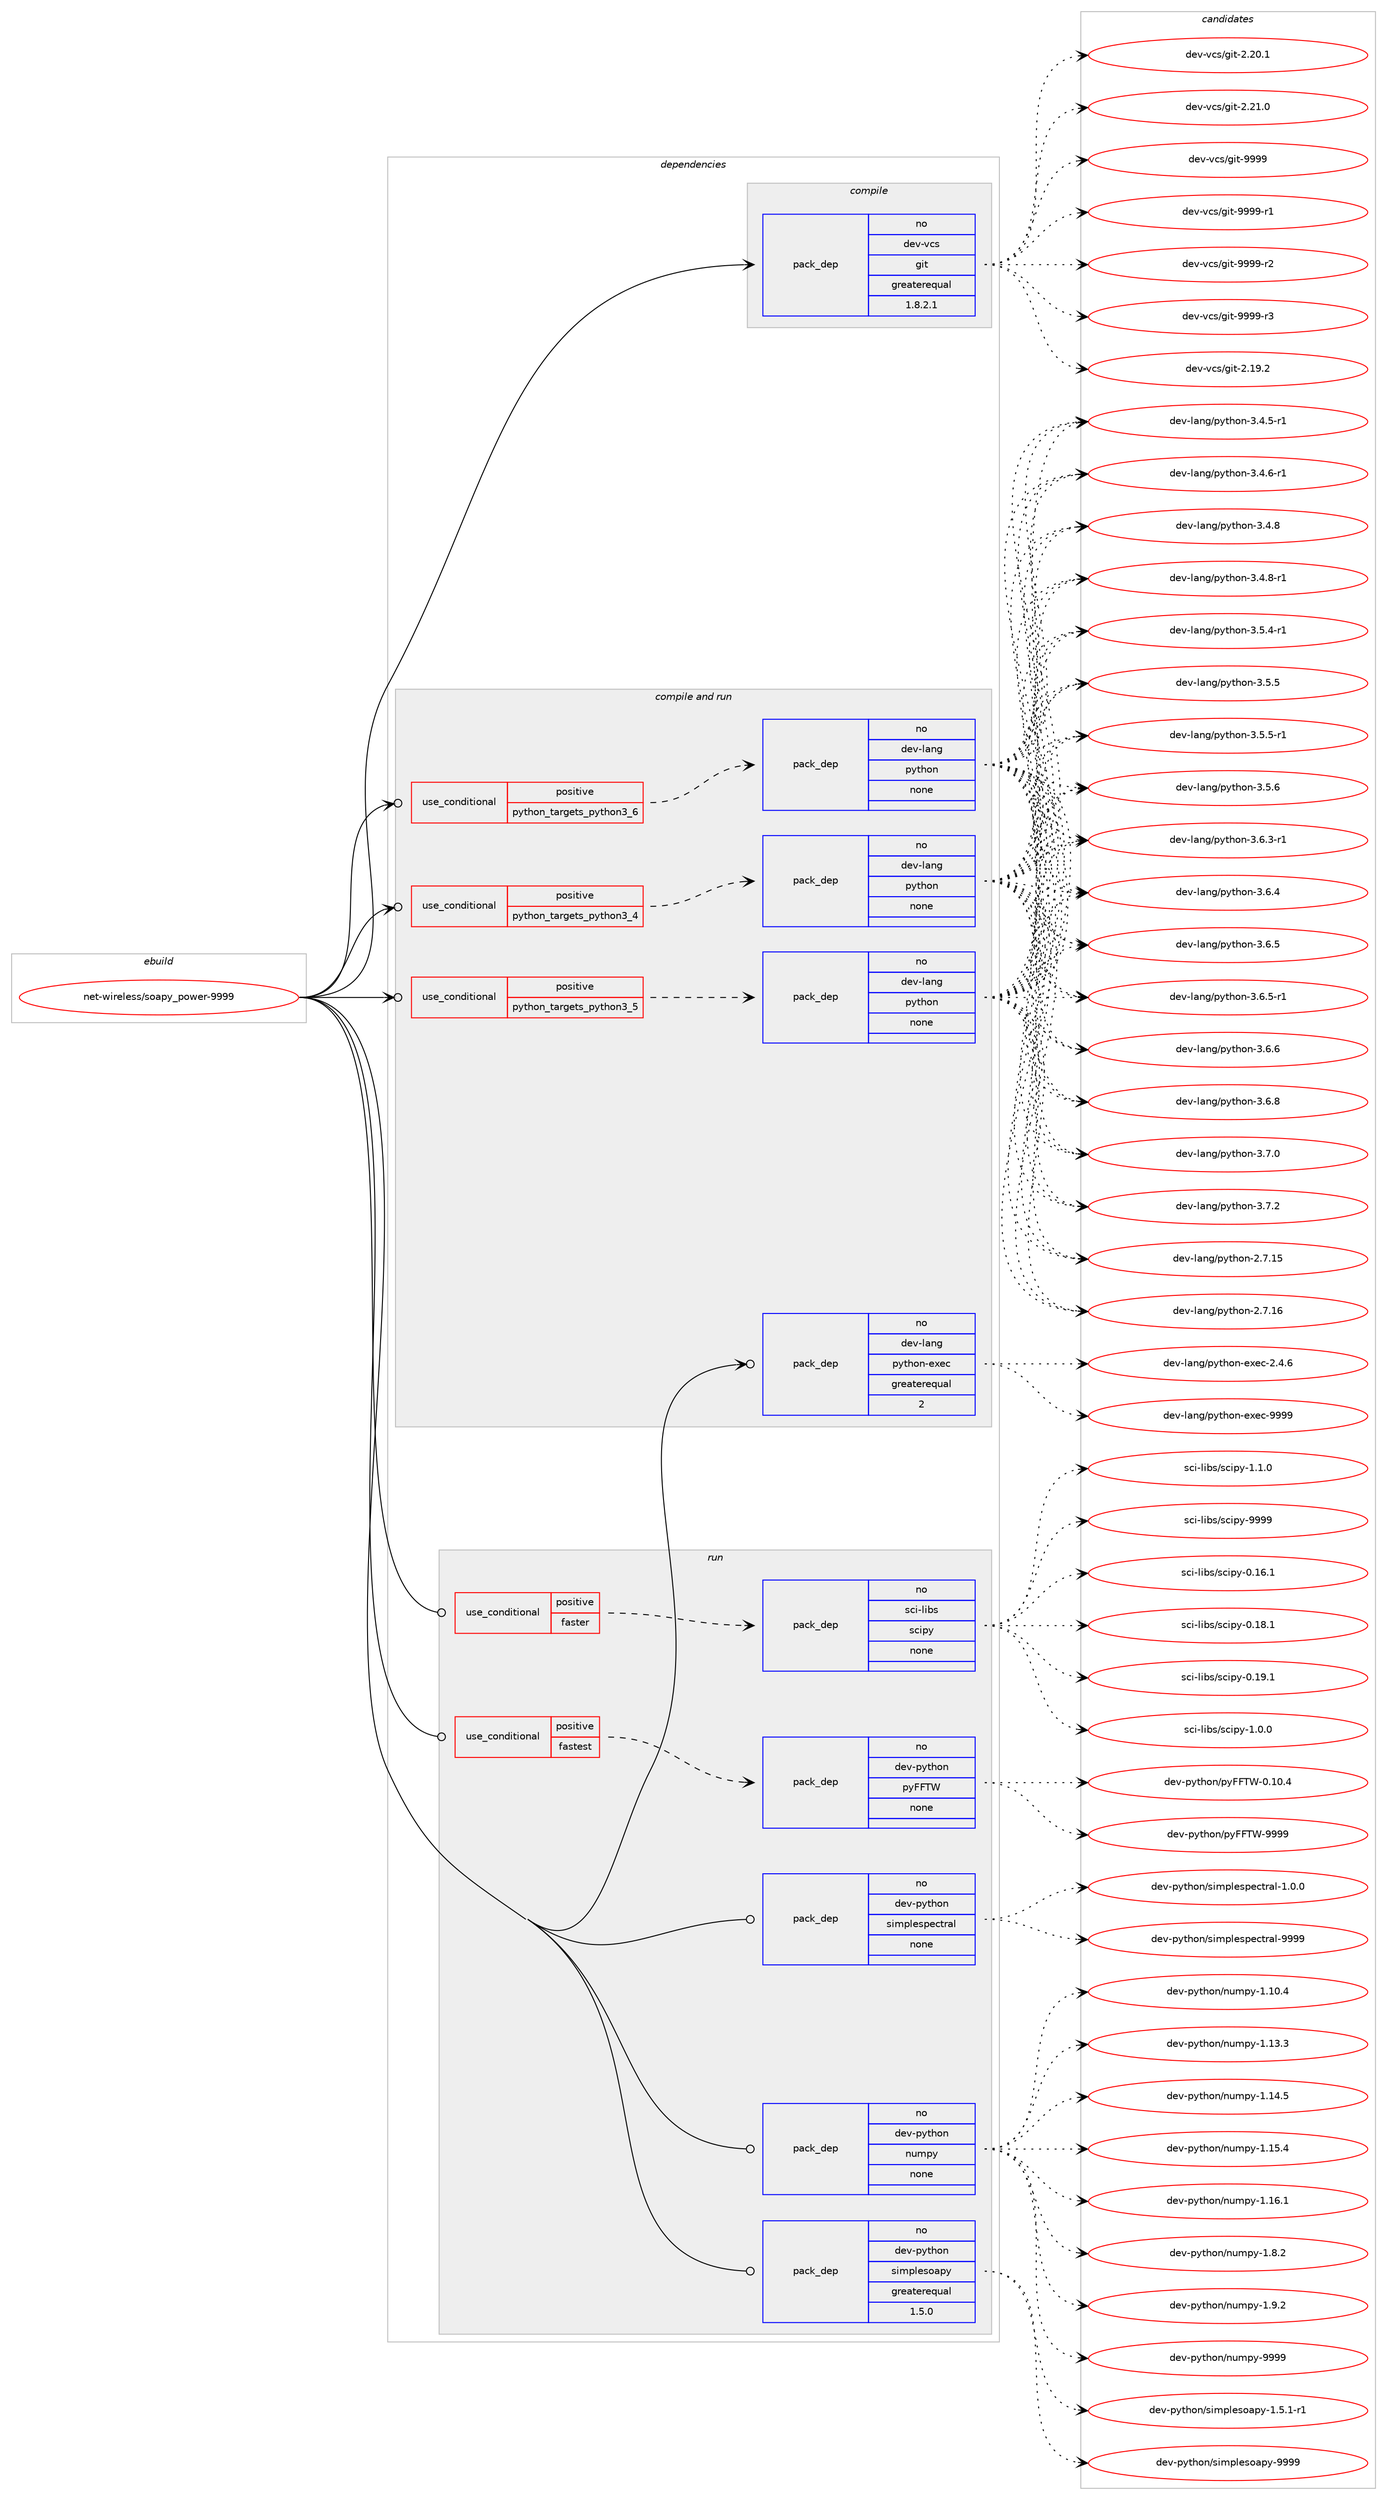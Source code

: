 digraph prolog {

# *************
# Graph options
# *************

newrank=true;
concentrate=true;
compound=true;
graph [rankdir=LR,fontname=Helvetica,fontsize=10,ranksep=1.5];#, ranksep=2.5, nodesep=0.2];
edge  [arrowhead=vee];
node  [fontname=Helvetica,fontsize=10];

# **********
# The ebuild
# **********

subgraph cluster_leftcol {
color=gray;
rank=same;
label=<<i>ebuild</i>>;
id [label="net-wireless/soapy_power-9999", color=red, width=4, href="../net-wireless/soapy_power-9999.svg"];
}

# ****************
# The dependencies
# ****************

subgraph cluster_midcol {
color=gray;
label=<<i>dependencies</i>>;
subgraph cluster_compile {
fillcolor="#eeeeee";
style=filled;
label=<<i>compile</i>>;
subgraph pack1202224 {
dependency1681240 [label=<<TABLE BORDER="0" CELLBORDER="1" CELLSPACING="0" CELLPADDING="4" WIDTH="220"><TR><TD ROWSPAN="6" CELLPADDING="30">pack_dep</TD></TR><TR><TD WIDTH="110">no</TD></TR><TR><TD>dev-vcs</TD></TR><TR><TD>git</TD></TR><TR><TD>greaterequal</TD></TR><TR><TD>1.8.2.1</TD></TR></TABLE>>, shape=none, color=blue];
}
id:e -> dependency1681240:w [weight=20,style="solid",arrowhead="vee"];
}
subgraph cluster_compileandrun {
fillcolor="#eeeeee";
style=filled;
label=<<i>compile and run</i>>;
subgraph cond451497 {
dependency1681241 [label=<<TABLE BORDER="0" CELLBORDER="1" CELLSPACING="0" CELLPADDING="4"><TR><TD ROWSPAN="3" CELLPADDING="10">use_conditional</TD></TR><TR><TD>positive</TD></TR><TR><TD>python_targets_python3_4</TD></TR></TABLE>>, shape=none, color=red];
subgraph pack1202225 {
dependency1681242 [label=<<TABLE BORDER="0" CELLBORDER="1" CELLSPACING="0" CELLPADDING="4" WIDTH="220"><TR><TD ROWSPAN="6" CELLPADDING="30">pack_dep</TD></TR><TR><TD WIDTH="110">no</TD></TR><TR><TD>dev-lang</TD></TR><TR><TD>python</TD></TR><TR><TD>none</TD></TR><TR><TD></TD></TR></TABLE>>, shape=none, color=blue];
}
dependency1681241:e -> dependency1681242:w [weight=20,style="dashed",arrowhead="vee"];
}
id:e -> dependency1681241:w [weight=20,style="solid",arrowhead="odotvee"];
subgraph cond451498 {
dependency1681243 [label=<<TABLE BORDER="0" CELLBORDER="1" CELLSPACING="0" CELLPADDING="4"><TR><TD ROWSPAN="3" CELLPADDING="10">use_conditional</TD></TR><TR><TD>positive</TD></TR><TR><TD>python_targets_python3_5</TD></TR></TABLE>>, shape=none, color=red];
subgraph pack1202226 {
dependency1681244 [label=<<TABLE BORDER="0" CELLBORDER="1" CELLSPACING="0" CELLPADDING="4" WIDTH="220"><TR><TD ROWSPAN="6" CELLPADDING="30">pack_dep</TD></TR><TR><TD WIDTH="110">no</TD></TR><TR><TD>dev-lang</TD></TR><TR><TD>python</TD></TR><TR><TD>none</TD></TR><TR><TD></TD></TR></TABLE>>, shape=none, color=blue];
}
dependency1681243:e -> dependency1681244:w [weight=20,style="dashed",arrowhead="vee"];
}
id:e -> dependency1681243:w [weight=20,style="solid",arrowhead="odotvee"];
subgraph cond451499 {
dependency1681245 [label=<<TABLE BORDER="0" CELLBORDER="1" CELLSPACING="0" CELLPADDING="4"><TR><TD ROWSPAN="3" CELLPADDING="10">use_conditional</TD></TR><TR><TD>positive</TD></TR><TR><TD>python_targets_python3_6</TD></TR></TABLE>>, shape=none, color=red];
subgraph pack1202227 {
dependency1681246 [label=<<TABLE BORDER="0" CELLBORDER="1" CELLSPACING="0" CELLPADDING="4" WIDTH="220"><TR><TD ROWSPAN="6" CELLPADDING="30">pack_dep</TD></TR><TR><TD WIDTH="110">no</TD></TR><TR><TD>dev-lang</TD></TR><TR><TD>python</TD></TR><TR><TD>none</TD></TR><TR><TD></TD></TR></TABLE>>, shape=none, color=blue];
}
dependency1681245:e -> dependency1681246:w [weight=20,style="dashed",arrowhead="vee"];
}
id:e -> dependency1681245:w [weight=20,style="solid",arrowhead="odotvee"];
subgraph pack1202228 {
dependency1681247 [label=<<TABLE BORDER="0" CELLBORDER="1" CELLSPACING="0" CELLPADDING="4" WIDTH="220"><TR><TD ROWSPAN="6" CELLPADDING="30">pack_dep</TD></TR><TR><TD WIDTH="110">no</TD></TR><TR><TD>dev-lang</TD></TR><TR><TD>python-exec</TD></TR><TR><TD>greaterequal</TD></TR><TR><TD>2</TD></TR></TABLE>>, shape=none, color=blue];
}
id:e -> dependency1681247:w [weight=20,style="solid",arrowhead="odotvee"];
}
subgraph cluster_run {
fillcolor="#eeeeee";
style=filled;
label=<<i>run</i>>;
subgraph cond451500 {
dependency1681248 [label=<<TABLE BORDER="0" CELLBORDER="1" CELLSPACING="0" CELLPADDING="4"><TR><TD ROWSPAN="3" CELLPADDING="10">use_conditional</TD></TR><TR><TD>positive</TD></TR><TR><TD>faster</TD></TR></TABLE>>, shape=none, color=red];
subgraph pack1202229 {
dependency1681249 [label=<<TABLE BORDER="0" CELLBORDER="1" CELLSPACING="0" CELLPADDING="4" WIDTH="220"><TR><TD ROWSPAN="6" CELLPADDING="30">pack_dep</TD></TR><TR><TD WIDTH="110">no</TD></TR><TR><TD>sci-libs</TD></TR><TR><TD>scipy</TD></TR><TR><TD>none</TD></TR><TR><TD></TD></TR></TABLE>>, shape=none, color=blue];
}
dependency1681248:e -> dependency1681249:w [weight=20,style="dashed",arrowhead="vee"];
}
id:e -> dependency1681248:w [weight=20,style="solid",arrowhead="odot"];
subgraph cond451501 {
dependency1681250 [label=<<TABLE BORDER="0" CELLBORDER="1" CELLSPACING="0" CELLPADDING="4"><TR><TD ROWSPAN="3" CELLPADDING="10">use_conditional</TD></TR><TR><TD>positive</TD></TR><TR><TD>fastest</TD></TR></TABLE>>, shape=none, color=red];
subgraph pack1202230 {
dependency1681251 [label=<<TABLE BORDER="0" CELLBORDER="1" CELLSPACING="0" CELLPADDING="4" WIDTH="220"><TR><TD ROWSPAN="6" CELLPADDING="30">pack_dep</TD></TR><TR><TD WIDTH="110">no</TD></TR><TR><TD>dev-python</TD></TR><TR><TD>pyFFTW</TD></TR><TR><TD>none</TD></TR><TR><TD></TD></TR></TABLE>>, shape=none, color=blue];
}
dependency1681250:e -> dependency1681251:w [weight=20,style="dashed",arrowhead="vee"];
}
id:e -> dependency1681250:w [weight=20,style="solid",arrowhead="odot"];
subgraph pack1202231 {
dependency1681252 [label=<<TABLE BORDER="0" CELLBORDER="1" CELLSPACING="0" CELLPADDING="4" WIDTH="220"><TR><TD ROWSPAN="6" CELLPADDING="30">pack_dep</TD></TR><TR><TD WIDTH="110">no</TD></TR><TR><TD>dev-python</TD></TR><TR><TD>numpy</TD></TR><TR><TD>none</TD></TR><TR><TD></TD></TR></TABLE>>, shape=none, color=blue];
}
id:e -> dependency1681252:w [weight=20,style="solid",arrowhead="odot"];
subgraph pack1202232 {
dependency1681253 [label=<<TABLE BORDER="0" CELLBORDER="1" CELLSPACING="0" CELLPADDING="4" WIDTH="220"><TR><TD ROWSPAN="6" CELLPADDING="30">pack_dep</TD></TR><TR><TD WIDTH="110">no</TD></TR><TR><TD>dev-python</TD></TR><TR><TD>simplesoapy</TD></TR><TR><TD>greaterequal</TD></TR><TR><TD>1.5.0</TD></TR></TABLE>>, shape=none, color=blue];
}
id:e -> dependency1681253:w [weight=20,style="solid",arrowhead="odot"];
subgraph pack1202233 {
dependency1681254 [label=<<TABLE BORDER="0" CELLBORDER="1" CELLSPACING="0" CELLPADDING="4" WIDTH="220"><TR><TD ROWSPAN="6" CELLPADDING="30">pack_dep</TD></TR><TR><TD WIDTH="110">no</TD></TR><TR><TD>dev-python</TD></TR><TR><TD>simplespectral</TD></TR><TR><TD>none</TD></TR><TR><TD></TD></TR></TABLE>>, shape=none, color=blue];
}
id:e -> dependency1681254:w [weight=20,style="solid",arrowhead="odot"];
}
}

# **************
# The candidates
# **************

subgraph cluster_choices {
rank=same;
color=gray;
label=<<i>candidates</i>>;

subgraph choice1202224 {
color=black;
nodesep=1;
choice10010111845118991154710310511645504649574650 [label="dev-vcs/git-2.19.2", color=red, width=4,href="../dev-vcs/git-2.19.2.svg"];
choice10010111845118991154710310511645504650484649 [label="dev-vcs/git-2.20.1", color=red, width=4,href="../dev-vcs/git-2.20.1.svg"];
choice10010111845118991154710310511645504650494648 [label="dev-vcs/git-2.21.0", color=red, width=4,href="../dev-vcs/git-2.21.0.svg"];
choice1001011184511899115471031051164557575757 [label="dev-vcs/git-9999", color=red, width=4,href="../dev-vcs/git-9999.svg"];
choice10010111845118991154710310511645575757574511449 [label="dev-vcs/git-9999-r1", color=red, width=4,href="../dev-vcs/git-9999-r1.svg"];
choice10010111845118991154710310511645575757574511450 [label="dev-vcs/git-9999-r2", color=red, width=4,href="../dev-vcs/git-9999-r2.svg"];
choice10010111845118991154710310511645575757574511451 [label="dev-vcs/git-9999-r3", color=red, width=4,href="../dev-vcs/git-9999-r3.svg"];
dependency1681240:e -> choice10010111845118991154710310511645504649574650:w [style=dotted,weight="100"];
dependency1681240:e -> choice10010111845118991154710310511645504650484649:w [style=dotted,weight="100"];
dependency1681240:e -> choice10010111845118991154710310511645504650494648:w [style=dotted,weight="100"];
dependency1681240:e -> choice1001011184511899115471031051164557575757:w [style=dotted,weight="100"];
dependency1681240:e -> choice10010111845118991154710310511645575757574511449:w [style=dotted,weight="100"];
dependency1681240:e -> choice10010111845118991154710310511645575757574511450:w [style=dotted,weight="100"];
dependency1681240:e -> choice10010111845118991154710310511645575757574511451:w [style=dotted,weight="100"];
}
subgraph choice1202225 {
color=black;
nodesep=1;
choice10010111845108971101034711212111610411111045504655464953 [label="dev-lang/python-2.7.15", color=red, width=4,href="../dev-lang/python-2.7.15.svg"];
choice10010111845108971101034711212111610411111045504655464954 [label="dev-lang/python-2.7.16", color=red, width=4,href="../dev-lang/python-2.7.16.svg"];
choice1001011184510897110103471121211161041111104551465246534511449 [label="dev-lang/python-3.4.5-r1", color=red, width=4,href="../dev-lang/python-3.4.5-r1.svg"];
choice1001011184510897110103471121211161041111104551465246544511449 [label="dev-lang/python-3.4.6-r1", color=red, width=4,href="../dev-lang/python-3.4.6-r1.svg"];
choice100101118451089711010347112121116104111110455146524656 [label="dev-lang/python-3.4.8", color=red, width=4,href="../dev-lang/python-3.4.8.svg"];
choice1001011184510897110103471121211161041111104551465246564511449 [label="dev-lang/python-3.4.8-r1", color=red, width=4,href="../dev-lang/python-3.4.8-r1.svg"];
choice1001011184510897110103471121211161041111104551465346524511449 [label="dev-lang/python-3.5.4-r1", color=red, width=4,href="../dev-lang/python-3.5.4-r1.svg"];
choice100101118451089711010347112121116104111110455146534653 [label="dev-lang/python-3.5.5", color=red, width=4,href="../dev-lang/python-3.5.5.svg"];
choice1001011184510897110103471121211161041111104551465346534511449 [label="dev-lang/python-3.5.5-r1", color=red, width=4,href="../dev-lang/python-3.5.5-r1.svg"];
choice100101118451089711010347112121116104111110455146534654 [label="dev-lang/python-3.5.6", color=red, width=4,href="../dev-lang/python-3.5.6.svg"];
choice1001011184510897110103471121211161041111104551465446514511449 [label="dev-lang/python-3.6.3-r1", color=red, width=4,href="../dev-lang/python-3.6.3-r1.svg"];
choice100101118451089711010347112121116104111110455146544652 [label="dev-lang/python-3.6.4", color=red, width=4,href="../dev-lang/python-3.6.4.svg"];
choice100101118451089711010347112121116104111110455146544653 [label="dev-lang/python-3.6.5", color=red, width=4,href="../dev-lang/python-3.6.5.svg"];
choice1001011184510897110103471121211161041111104551465446534511449 [label="dev-lang/python-3.6.5-r1", color=red, width=4,href="../dev-lang/python-3.6.5-r1.svg"];
choice100101118451089711010347112121116104111110455146544654 [label="dev-lang/python-3.6.6", color=red, width=4,href="../dev-lang/python-3.6.6.svg"];
choice100101118451089711010347112121116104111110455146544656 [label="dev-lang/python-3.6.8", color=red, width=4,href="../dev-lang/python-3.6.8.svg"];
choice100101118451089711010347112121116104111110455146554648 [label="dev-lang/python-3.7.0", color=red, width=4,href="../dev-lang/python-3.7.0.svg"];
choice100101118451089711010347112121116104111110455146554650 [label="dev-lang/python-3.7.2", color=red, width=4,href="../dev-lang/python-3.7.2.svg"];
dependency1681242:e -> choice10010111845108971101034711212111610411111045504655464953:w [style=dotted,weight="100"];
dependency1681242:e -> choice10010111845108971101034711212111610411111045504655464954:w [style=dotted,weight="100"];
dependency1681242:e -> choice1001011184510897110103471121211161041111104551465246534511449:w [style=dotted,weight="100"];
dependency1681242:e -> choice1001011184510897110103471121211161041111104551465246544511449:w [style=dotted,weight="100"];
dependency1681242:e -> choice100101118451089711010347112121116104111110455146524656:w [style=dotted,weight="100"];
dependency1681242:e -> choice1001011184510897110103471121211161041111104551465246564511449:w [style=dotted,weight="100"];
dependency1681242:e -> choice1001011184510897110103471121211161041111104551465346524511449:w [style=dotted,weight="100"];
dependency1681242:e -> choice100101118451089711010347112121116104111110455146534653:w [style=dotted,weight="100"];
dependency1681242:e -> choice1001011184510897110103471121211161041111104551465346534511449:w [style=dotted,weight="100"];
dependency1681242:e -> choice100101118451089711010347112121116104111110455146534654:w [style=dotted,weight="100"];
dependency1681242:e -> choice1001011184510897110103471121211161041111104551465446514511449:w [style=dotted,weight="100"];
dependency1681242:e -> choice100101118451089711010347112121116104111110455146544652:w [style=dotted,weight="100"];
dependency1681242:e -> choice100101118451089711010347112121116104111110455146544653:w [style=dotted,weight="100"];
dependency1681242:e -> choice1001011184510897110103471121211161041111104551465446534511449:w [style=dotted,weight="100"];
dependency1681242:e -> choice100101118451089711010347112121116104111110455146544654:w [style=dotted,weight="100"];
dependency1681242:e -> choice100101118451089711010347112121116104111110455146544656:w [style=dotted,weight="100"];
dependency1681242:e -> choice100101118451089711010347112121116104111110455146554648:w [style=dotted,weight="100"];
dependency1681242:e -> choice100101118451089711010347112121116104111110455146554650:w [style=dotted,weight="100"];
}
subgraph choice1202226 {
color=black;
nodesep=1;
choice10010111845108971101034711212111610411111045504655464953 [label="dev-lang/python-2.7.15", color=red, width=4,href="../dev-lang/python-2.7.15.svg"];
choice10010111845108971101034711212111610411111045504655464954 [label="dev-lang/python-2.7.16", color=red, width=4,href="../dev-lang/python-2.7.16.svg"];
choice1001011184510897110103471121211161041111104551465246534511449 [label="dev-lang/python-3.4.5-r1", color=red, width=4,href="../dev-lang/python-3.4.5-r1.svg"];
choice1001011184510897110103471121211161041111104551465246544511449 [label="dev-lang/python-3.4.6-r1", color=red, width=4,href="../dev-lang/python-3.4.6-r1.svg"];
choice100101118451089711010347112121116104111110455146524656 [label="dev-lang/python-3.4.8", color=red, width=4,href="../dev-lang/python-3.4.8.svg"];
choice1001011184510897110103471121211161041111104551465246564511449 [label="dev-lang/python-3.4.8-r1", color=red, width=4,href="../dev-lang/python-3.4.8-r1.svg"];
choice1001011184510897110103471121211161041111104551465346524511449 [label="dev-lang/python-3.5.4-r1", color=red, width=4,href="../dev-lang/python-3.5.4-r1.svg"];
choice100101118451089711010347112121116104111110455146534653 [label="dev-lang/python-3.5.5", color=red, width=4,href="../dev-lang/python-3.5.5.svg"];
choice1001011184510897110103471121211161041111104551465346534511449 [label="dev-lang/python-3.5.5-r1", color=red, width=4,href="../dev-lang/python-3.5.5-r1.svg"];
choice100101118451089711010347112121116104111110455146534654 [label="dev-lang/python-3.5.6", color=red, width=4,href="../dev-lang/python-3.5.6.svg"];
choice1001011184510897110103471121211161041111104551465446514511449 [label="dev-lang/python-3.6.3-r1", color=red, width=4,href="../dev-lang/python-3.6.3-r1.svg"];
choice100101118451089711010347112121116104111110455146544652 [label="dev-lang/python-3.6.4", color=red, width=4,href="../dev-lang/python-3.6.4.svg"];
choice100101118451089711010347112121116104111110455146544653 [label="dev-lang/python-3.6.5", color=red, width=4,href="../dev-lang/python-3.6.5.svg"];
choice1001011184510897110103471121211161041111104551465446534511449 [label="dev-lang/python-3.6.5-r1", color=red, width=4,href="../dev-lang/python-3.6.5-r1.svg"];
choice100101118451089711010347112121116104111110455146544654 [label="dev-lang/python-3.6.6", color=red, width=4,href="../dev-lang/python-3.6.6.svg"];
choice100101118451089711010347112121116104111110455146544656 [label="dev-lang/python-3.6.8", color=red, width=4,href="../dev-lang/python-3.6.8.svg"];
choice100101118451089711010347112121116104111110455146554648 [label="dev-lang/python-3.7.0", color=red, width=4,href="../dev-lang/python-3.7.0.svg"];
choice100101118451089711010347112121116104111110455146554650 [label="dev-lang/python-3.7.2", color=red, width=4,href="../dev-lang/python-3.7.2.svg"];
dependency1681244:e -> choice10010111845108971101034711212111610411111045504655464953:w [style=dotted,weight="100"];
dependency1681244:e -> choice10010111845108971101034711212111610411111045504655464954:w [style=dotted,weight="100"];
dependency1681244:e -> choice1001011184510897110103471121211161041111104551465246534511449:w [style=dotted,weight="100"];
dependency1681244:e -> choice1001011184510897110103471121211161041111104551465246544511449:w [style=dotted,weight="100"];
dependency1681244:e -> choice100101118451089711010347112121116104111110455146524656:w [style=dotted,weight="100"];
dependency1681244:e -> choice1001011184510897110103471121211161041111104551465246564511449:w [style=dotted,weight="100"];
dependency1681244:e -> choice1001011184510897110103471121211161041111104551465346524511449:w [style=dotted,weight="100"];
dependency1681244:e -> choice100101118451089711010347112121116104111110455146534653:w [style=dotted,weight="100"];
dependency1681244:e -> choice1001011184510897110103471121211161041111104551465346534511449:w [style=dotted,weight="100"];
dependency1681244:e -> choice100101118451089711010347112121116104111110455146534654:w [style=dotted,weight="100"];
dependency1681244:e -> choice1001011184510897110103471121211161041111104551465446514511449:w [style=dotted,weight="100"];
dependency1681244:e -> choice100101118451089711010347112121116104111110455146544652:w [style=dotted,weight="100"];
dependency1681244:e -> choice100101118451089711010347112121116104111110455146544653:w [style=dotted,weight="100"];
dependency1681244:e -> choice1001011184510897110103471121211161041111104551465446534511449:w [style=dotted,weight="100"];
dependency1681244:e -> choice100101118451089711010347112121116104111110455146544654:w [style=dotted,weight="100"];
dependency1681244:e -> choice100101118451089711010347112121116104111110455146544656:w [style=dotted,weight="100"];
dependency1681244:e -> choice100101118451089711010347112121116104111110455146554648:w [style=dotted,weight="100"];
dependency1681244:e -> choice100101118451089711010347112121116104111110455146554650:w [style=dotted,weight="100"];
}
subgraph choice1202227 {
color=black;
nodesep=1;
choice10010111845108971101034711212111610411111045504655464953 [label="dev-lang/python-2.7.15", color=red, width=4,href="../dev-lang/python-2.7.15.svg"];
choice10010111845108971101034711212111610411111045504655464954 [label="dev-lang/python-2.7.16", color=red, width=4,href="../dev-lang/python-2.7.16.svg"];
choice1001011184510897110103471121211161041111104551465246534511449 [label="dev-lang/python-3.4.5-r1", color=red, width=4,href="../dev-lang/python-3.4.5-r1.svg"];
choice1001011184510897110103471121211161041111104551465246544511449 [label="dev-lang/python-3.4.6-r1", color=red, width=4,href="../dev-lang/python-3.4.6-r1.svg"];
choice100101118451089711010347112121116104111110455146524656 [label="dev-lang/python-3.4.8", color=red, width=4,href="../dev-lang/python-3.4.8.svg"];
choice1001011184510897110103471121211161041111104551465246564511449 [label="dev-lang/python-3.4.8-r1", color=red, width=4,href="../dev-lang/python-3.4.8-r1.svg"];
choice1001011184510897110103471121211161041111104551465346524511449 [label="dev-lang/python-3.5.4-r1", color=red, width=4,href="../dev-lang/python-3.5.4-r1.svg"];
choice100101118451089711010347112121116104111110455146534653 [label="dev-lang/python-3.5.5", color=red, width=4,href="../dev-lang/python-3.5.5.svg"];
choice1001011184510897110103471121211161041111104551465346534511449 [label="dev-lang/python-3.5.5-r1", color=red, width=4,href="../dev-lang/python-3.5.5-r1.svg"];
choice100101118451089711010347112121116104111110455146534654 [label="dev-lang/python-3.5.6", color=red, width=4,href="../dev-lang/python-3.5.6.svg"];
choice1001011184510897110103471121211161041111104551465446514511449 [label="dev-lang/python-3.6.3-r1", color=red, width=4,href="../dev-lang/python-3.6.3-r1.svg"];
choice100101118451089711010347112121116104111110455146544652 [label="dev-lang/python-3.6.4", color=red, width=4,href="../dev-lang/python-3.6.4.svg"];
choice100101118451089711010347112121116104111110455146544653 [label="dev-lang/python-3.6.5", color=red, width=4,href="../dev-lang/python-3.6.5.svg"];
choice1001011184510897110103471121211161041111104551465446534511449 [label="dev-lang/python-3.6.5-r1", color=red, width=4,href="../dev-lang/python-3.6.5-r1.svg"];
choice100101118451089711010347112121116104111110455146544654 [label="dev-lang/python-3.6.6", color=red, width=4,href="../dev-lang/python-3.6.6.svg"];
choice100101118451089711010347112121116104111110455146544656 [label="dev-lang/python-3.6.8", color=red, width=4,href="../dev-lang/python-3.6.8.svg"];
choice100101118451089711010347112121116104111110455146554648 [label="dev-lang/python-3.7.0", color=red, width=4,href="../dev-lang/python-3.7.0.svg"];
choice100101118451089711010347112121116104111110455146554650 [label="dev-lang/python-3.7.2", color=red, width=4,href="../dev-lang/python-3.7.2.svg"];
dependency1681246:e -> choice10010111845108971101034711212111610411111045504655464953:w [style=dotted,weight="100"];
dependency1681246:e -> choice10010111845108971101034711212111610411111045504655464954:w [style=dotted,weight="100"];
dependency1681246:e -> choice1001011184510897110103471121211161041111104551465246534511449:w [style=dotted,weight="100"];
dependency1681246:e -> choice1001011184510897110103471121211161041111104551465246544511449:w [style=dotted,weight="100"];
dependency1681246:e -> choice100101118451089711010347112121116104111110455146524656:w [style=dotted,weight="100"];
dependency1681246:e -> choice1001011184510897110103471121211161041111104551465246564511449:w [style=dotted,weight="100"];
dependency1681246:e -> choice1001011184510897110103471121211161041111104551465346524511449:w [style=dotted,weight="100"];
dependency1681246:e -> choice100101118451089711010347112121116104111110455146534653:w [style=dotted,weight="100"];
dependency1681246:e -> choice1001011184510897110103471121211161041111104551465346534511449:w [style=dotted,weight="100"];
dependency1681246:e -> choice100101118451089711010347112121116104111110455146534654:w [style=dotted,weight="100"];
dependency1681246:e -> choice1001011184510897110103471121211161041111104551465446514511449:w [style=dotted,weight="100"];
dependency1681246:e -> choice100101118451089711010347112121116104111110455146544652:w [style=dotted,weight="100"];
dependency1681246:e -> choice100101118451089711010347112121116104111110455146544653:w [style=dotted,weight="100"];
dependency1681246:e -> choice1001011184510897110103471121211161041111104551465446534511449:w [style=dotted,weight="100"];
dependency1681246:e -> choice100101118451089711010347112121116104111110455146544654:w [style=dotted,weight="100"];
dependency1681246:e -> choice100101118451089711010347112121116104111110455146544656:w [style=dotted,weight="100"];
dependency1681246:e -> choice100101118451089711010347112121116104111110455146554648:w [style=dotted,weight="100"];
dependency1681246:e -> choice100101118451089711010347112121116104111110455146554650:w [style=dotted,weight="100"];
}
subgraph choice1202228 {
color=black;
nodesep=1;
choice1001011184510897110103471121211161041111104510112010199455046524654 [label="dev-lang/python-exec-2.4.6", color=red, width=4,href="../dev-lang/python-exec-2.4.6.svg"];
choice10010111845108971101034711212111610411111045101120101994557575757 [label="dev-lang/python-exec-9999", color=red, width=4,href="../dev-lang/python-exec-9999.svg"];
dependency1681247:e -> choice1001011184510897110103471121211161041111104510112010199455046524654:w [style=dotted,weight="100"];
dependency1681247:e -> choice10010111845108971101034711212111610411111045101120101994557575757:w [style=dotted,weight="100"];
}
subgraph choice1202229 {
color=black;
nodesep=1;
choice115991054510810598115471159910511212145484649544649 [label="sci-libs/scipy-0.16.1", color=red, width=4,href="../sci-libs/scipy-0.16.1.svg"];
choice115991054510810598115471159910511212145484649564649 [label="sci-libs/scipy-0.18.1", color=red, width=4,href="../sci-libs/scipy-0.18.1.svg"];
choice115991054510810598115471159910511212145484649574649 [label="sci-libs/scipy-0.19.1", color=red, width=4,href="../sci-libs/scipy-0.19.1.svg"];
choice1159910545108105981154711599105112121454946484648 [label="sci-libs/scipy-1.0.0", color=red, width=4,href="../sci-libs/scipy-1.0.0.svg"];
choice1159910545108105981154711599105112121454946494648 [label="sci-libs/scipy-1.1.0", color=red, width=4,href="../sci-libs/scipy-1.1.0.svg"];
choice11599105451081059811547115991051121214557575757 [label="sci-libs/scipy-9999", color=red, width=4,href="../sci-libs/scipy-9999.svg"];
dependency1681249:e -> choice115991054510810598115471159910511212145484649544649:w [style=dotted,weight="100"];
dependency1681249:e -> choice115991054510810598115471159910511212145484649564649:w [style=dotted,weight="100"];
dependency1681249:e -> choice115991054510810598115471159910511212145484649574649:w [style=dotted,weight="100"];
dependency1681249:e -> choice1159910545108105981154711599105112121454946484648:w [style=dotted,weight="100"];
dependency1681249:e -> choice1159910545108105981154711599105112121454946494648:w [style=dotted,weight="100"];
dependency1681249:e -> choice11599105451081059811547115991051121214557575757:w [style=dotted,weight="100"];
}
subgraph choice1202230 {
color=black;
nodesep=1;
choice10010111845112121116104111110471121217070848745484649484652 [label="dev-python/pyFFTW-0.10.4", color=red, width=4,href="../dev-python/pyFFTW-0.10.4.svg"];
choice1001011184511212111610411111047112121707084874557575757 [label="dev-python/pyFFTW-9999", color=red, width=4,href="../dev-python/pyFFTW-9999.svg"];
dependency1681251:e -> choice10010111845112121116104111110471121217070848745484649484652:w [style=dotted,weight="100"];
dependency1681251:e -> choice1001011184511212111610411111047112121707084874557575757:w [style=dotted,weight="100"];
}
subgraph choice1202231 {
color=black;
nodesep=1;
choice100101118451121211161041111104711011710911212145494649484652 [label="dev-python/numpy-1.10.4", color=red, width=4,href="../dev-python/numpy-1.10.4.svg"];
choice100101118451121211161041111104711011710911212145494649514651 [label="dev-python/numpy-1.13.3", color=red, width=4,href="../dev-python/numpy-1.13.3.svg"];
choice100101118451121211161041111104711011710911212145494649524653 [label="dev-python/numpy-1.14.5", color=red, width=4,href="../dev-python/numpy-1.14.5.svg"];
choice100101118451121211161041111104711011710911212145494649534652 [label="dev-python/numpy-1.15.4", color=red, width=4,href="../dev-python/numpy-1.15.4.svg"];
choice100101118451121211161041111104711011710911212145494649544649 [label="dev-python/numpy-1.16.1", color=red, width=4,href="../dev-python/numpy-1.16.1.svg"];
choice1001011184511212111610411111047110117109112121454946564650 [label="dev-python/numpy-1.8.2", color=red, width=4,href="../dev-python/numpy-1.8.2.svg"];
choice1001011184511212111610411111047110117109112121454946574650 [label="dev-python/numpy-1.9.2", color=red, width=4,href="../dev-python/numpy-1.9.2.svg"];
choice10010111845112121116104111110471101171091121214557575757 [label="dev-python/numpy-9999", color=red, width=4,href="../dev-python/numpy-9999.svg"];
dependency1681252:e -> choice100101118451121211161041111104711011710911212145494649484652:w [style=dotted,weight="100"];
dependency1681252:e -> choice100101118451121211161041111104711011710911212145494649514651:w [style=dotted,weight="100"];
dependency1681252:e -> choice100101118451121211161041111104711011710911212145494649524653:w [style=dotted,weight="100"];
dependency1681252:e -> choice100101118451121211161041111104711011710911212145494649534652:w [style=dotted,weight="100"];
dependency1681252:e -> choice100101118451121211161041111104711011710911212145494649544649:w [style=dotted,weight="100"];
dependency1681252:e -> choice1001011184511212111610411111047110117109112121454946564650:w [style=dotted,weight="100"];
dependency1681252:e -> choice1001011184511212111610411111047110117109112121454946574650:w [style=dotted,weight="100"];
dependency1681252:e -> choice10010111845112121116104111110471101171091121214557575757:w [style=dotted,weight="100"];
}
subgraph choice1202232 {
color=black;
nodesep=1;
choice1001011184511212111610411111047115105109112108101115111971121214549465346494511449 [label="dev-python/simplesoapy-1.5.1-r1", color=red, width=4,href="../dev-python/simplesoapy-1.5.1-r1.svg"];
choice1001011184511212111610411111047115105109112108101115111971121214557575757 [label="dev-python/simplesoapy-9999", color=red, width=4,href="../dev-python/simplesoapy-9999.svg"];
dependency1681253:e -> choice1001011184511212111610411111047115105109112108101115111971121214549465346494511449:w [style=dotted,weight="100"];
dependency1681253:e -> choice1001011184511212111610411111047115105109112108101115111971121214557575757:w [style=dotted,weight="100"];
}
subgraph choice1202233 {
color=black;
nodesep=1;
choice10010111845112121116104111110471151051091121081011151121019911611497108454946484648 [label="dev-python/simplespectral-1.0.0", color=red, width=4,href="../dev-python/simplespectral-1.0.0.svg"];
choice100101118451121211161041111104711510510911210810111511210199116114971084557575757 [label="dev-python/simplespectral-9999", color=red, width=4,href="../dev-python/simplespectral-9999.svg"];
dependency1681254:e -> choice10010111845112121116104111110471151051091121081011151121019911611497108454946484648:w [style=dotted,weight="100"];
dependency1681254:e -> choice100101118451121211161041111104711510510911210810111511210199116114971084557575757:w [style=dotted,weight="100"];
}
}

}
